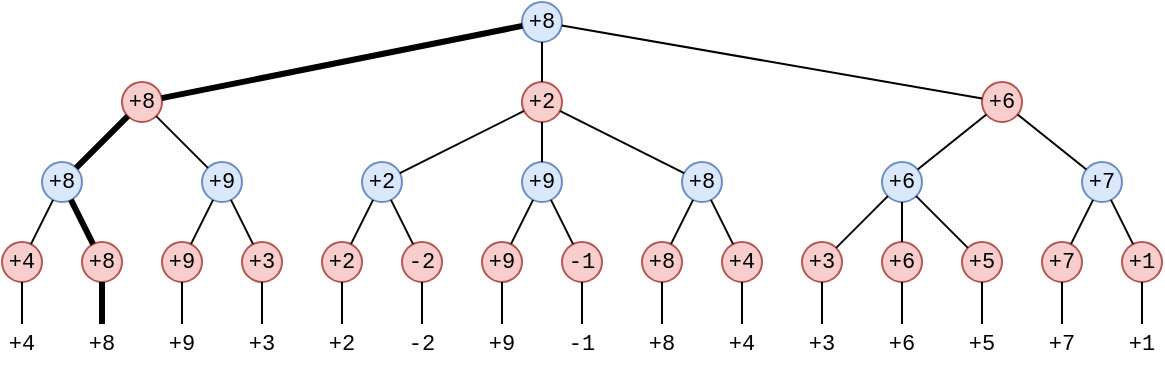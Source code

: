 <mxfile version="24.7.5">
  <diagram name="Page-1" id="nAOH3eZicdSQfYtLonMW">
    <mxGraphModel dx="676" dy="428" grid="1" gridSize="10" guides="1" tooltips="1" connect="1" arrows="1" fold="1" page="1" pageScale="1" pageWidth="600" pageHeight="200" math="0" shadow="0">
      <root>
        <mxCell id="0" />
        <mxCell id="1" parent="0" />
        <mxCell id="9BBqrbZMhpgvefR6SsMU-2" value="+8" style="ellipse;whiteSpace=wrap;html=1;aspect=fixed;fontFamily=Courier New;fontSize=11;fillColor=#dae8fc;strokeColor=#6c8ebf;" parent="1" vertex="1">
          <mxGeometry x="270" y="10" width="20" height="20" as="geometry" />
        </mxCell>
        <mxCell id="9BBqrbZMhpgvefR6SsMU-8" value="+8" style="ellipse;whiteSpace=wrap;html=1;aspect=fixed;fontFamily=Courier New;fontSize=11;fillColor=#f8cecc;strokeColor=#b85450;" parent="1" vertex="1">
          <mxGeometry x="70" y="50" width="20" height="20" as="geometry" />
        </mxCell>
        <mxCell id="9BBqrbZMhpgvefR6SsMU-9" value="+2" style="ellipse;whiteSpace=wrap;html=1;aspect=fixed;fontFamily=Courier New;fontSize=11;fillColor=#f8cecc;strokeColor=#b85450;" parent="1" vertex="1">
          <mxGeometry x="270" y="50" width="20" height="20" as="geometry" />
        </mxCell>
        <mxCell id="9BBqrbZMhpgvefR6SsMU-10" value="+6" style="ellipse;whiteSpace=wrap;html=1;aspect=fixed;fontFamily=Courier New;fontSize=11;fillColor=#f8cecc;strokeColor=#b85450;" parent="1" vertex="1">
          <mxGeometry x="500" y="50" width="20" height="20" as="geometry" />
        </mxCell>
        <mxCell id="9BBqrbZMhpgvefR6SsMU-13" value="" style="endArrow=none;html=1;rounded=0;fontFamily=Courier New;fontSize=11;strokeWidth=3;" parent="1" source="9BBqrbZMhpgvefR6SsMU-8" target="9BBqrbZMhpgvefR6SsMU-2" edge="1">
          <mxGeometry width="50" height="50" relative="1" as="geometry">
            <mxPoint x="440" y="180" as="sourcePoint" />
            <mxPoint x="490" y="130" as="targetPoint" />
          </mxGeometry>
        </mxCell>
        <mxCell id="9BBqrbZMhpgvefR6SsMU-14" value="" style="endArrow=none;html=1;rounded=0;fontFamily=Courier New;fontSize=11;" parent="1" source="9BBqrbZMhpgvefR6SsMU-9" target="9BBqrbZMhpgvefR6SsMU-2" edge="1">
          <mxGeometry width="50" height="50" relative="1" as="geometry">
            <mxPoint x="179" y="76" as="sourcePoint" />
            <mxPoint x="301" y="24" as="targetPoint" />
          </mxGeometry>
        </mxCell>
        <mxCell id="9BBqrbZMhpgvefR6SsMU-15" value="" style="endArrow=none;html=1;rounded=0;fontFamily=Courier New;fontSize=11;" parent="1" source="9BBqrbZMhpgvefR6SsMU-10" target="9BBqrbZMhpgvefR6SsMU-2" edge="1">
          <mxGeometry width="50" height="50" relative="1" as="geometry">
            <mxPoint x="189" y="86" as="sourcePoint" />
            <mxPoint x="311" y="34" as="targetPoint" />
          </mxGeometry>
        </mxCell>
        <mxCell id="9BBqrbZMhpgvefR6SsMU-16" value="+8" style="ellipse;whiteSpace=wrap;html=1;aspect=fixed;fontFamily=Courier New;fontSize=11;fillColor=#dae8fc;strokeColor=#6c8ebf;" parent="1" vertex="1">
          <mxGeometry x="30" y="90" width="20" height="20" as="geometry" />
        </mxCell>
        <mxCell id="9BBqrbZMhpgvefR6SsMU-17" value="+2" style="ellipse;whiteSpace=wrap;html=1;aspect=fixed;fontFamily=Courier New;fontSize=11;fillColor=#dae8fc;strokeColor=#6c8ebf;" parent="1" vertex="1">
          <mxGeometry x="190" y="90" width="20" height="20" as="geometry" />
        </mxCell>
        <mxCell id="9BBqrbZMhpgvefR6SsMU-18" value="+8" style="ellipse;whiteSpace=wrap;html=1;aspect=fixed;fontFamily=Courier New;fontSize=11;fillColor=#dae8fc;strokeColor=#6c8ebf;" parent="1" vertex="1">
          <mxGeometry x="350" y="90" width="20" height="20" as="geometry" />
        </mxCell>
        <mxCell id="9BBqrbZMhpgvefR6SsMU-19" value="+9" style="ellipse;whiteSpace=wrap;html=1;aspect=fixed;fontFamily=Courier New;fontSize=11;fillColor=#dae8fc;strokeColor=#6c8ebf;" parent="1" vertex="1">
          <mxGeometry x="110" y="90" width="20" height="20" as="geometry" />
        </mxCell>
        <mxCell id="9BBqrbZMhpgvefR6SsMU-20" value="+9" style="ellipse;whiteSpace=wrap;html=1;aspect=fixed;fontFamily=Courier New;fontSize=11;fillColor=#dae8fc;strokeColor=#6c8ebf;" parent="1" vertex="1">
          <mxGeometry x="270" y="90" width="20" height="20" as="geometry" />
        </mxCell>
        <mxCell id="9BBqrbZMhpgvefR6SsMU-21" value="+6" style="ellipse;whiteSpace=wrap;html=1;aspect=fixed;fontFamily=Courier New;fontSize=11;fillColor=#dae8fc;strokeColor=#6c8ebf;" parent="1" vertex="1">
          <mxGeometry x="450" y="90" width="20" height="20" as="geometry" />
        </mxCell>
        <mxCell id="9BBqrbZMhpgvefR6SsMU-23" value="+7" style="ellipse;whiteSpace=wrap;html=1;aspect=fixed;fontFamily=Courier New;fontSize=11;fillColor=#dae8fc;strokeColor=#6c8ebf;" parent="1" vertex="1">
          <mxGeometry x="550" y="90" width="20" height="20" as="geometry" />
        </mxCell>
        <mxCell id="9BBqrbZMhpgvefR6SsMU-24" value="" style="endArrow=none;html=1;rounded=0;fontFamily=Courier New;fontSize=11;strokeWidth=3;" parent="1" source="9BBqrbZMhpgvefR6SsMU-16" target="9BBqrbZMhpgvefR6SsMU-8" edge="1">
          <mxGeometry width="50" height="50" relative="1" as="geometry">
            <mxPoint x="170" y="48" as="sourcePoint" />
            <mxPoint x="300" y="22" as="targetPoint" />
          </mxGeometry>
        </mxCell>
        <mxCell id="9BBqrbZMhpgvefR6SsMU-25" value="" style="endArrow=none;html=1;rounded=0;fontFamily=Courier New;fontSize=11;" parent="1" source="9BBqrbZMhpgvefR6SsMU-19" target="9BBqrbZMhpgvefR6SsMU-8" edge="1">
          <mxGeometry width="50" height="50" relative="1" as="geometry">
            <mxPoint x="97" y="113" as="sourcePoint" />
            <mxPoint x="153" y="57" as="targetPoint" />
          </mxGeometry>
        </mxCell>
        <mxCell id="9BBqrbZMhpgvefR6SsMU-26" value="" style="endArrow=none;html=1;rounded=0;fontFamily=Courier New;fontSize=11;" parent="1" source="9BBqrbZMhpgvefR6SsMU-17" target="9BBqrbZMhpgvefR6SsMU-9" edge="1">
          <mxGeometry width="50" height="50" relative="1" as="geometry">
            <mxPoint x="107" y="123" as="sourcePoint" />
            <mxPoint x="163" y="67" as="targetPoint" />
          </mxGeometry>
        </mxCell>
        <mxCell id="9BBqrbZMhpgvefR6SsMU-27" value="" style="endArrow=none;html=1;rounded=0;fontFamily=Courier New;fontSize=11;" parent="1" source="9BBqrbZMhpgvefR6SsMU-20" target="9BBqrbZMhpgvefR6SsMU-9" edge="1">
          <mxGeometry width="50" height="50" relative="1" as="geometry">
            <mxPoint x="117" y="133" as="sourcePoint" />
            <mxPoint x="173" y="77" as="targetPoint" />
          </mxGeometry>
        </mxCell>
        <mxCell id="9BBqrbZMhpgvefR6SsMU-28" value="" style="endArrow=none;html=1;rounded=0;fontFamily=Courier New;fontSize=11;" parent="1" source="9BBqrbZMhpgvefR6SsMU-18" target="9BBqrbZMhpgvefR6SsMU-9" edge="1">
          <mxGeometry width="50" height="50" relative="1" as="geometry">
            <mxPoint x="327" y="110" as="sourcePoint" />
            <mxPoint x="313" y="60" as="targetPoint" />
          </mxGeometry>
        </mxCell>
        <mxCell id="9BBqrbZMhpgvefR6SsMU-29" value="" style="endArrow=none;html=1;rounded=0;fontFamily=Courier New;fontSize=11;" parent="1" source="9BBqrbZMhpgvefR6SsMU-21" target="9BBqrbZMhpgvefR6SsMU-10" edge="1">
          <mxGeometry width="50" height="50" relative="1" as="geometry">
            <mxPoint x="337" y="120" as="sourcePoint" />
            <mxPoint x="323" y="70" as="targetPoint" />
          </mxGeometry>
        </mxCell>
        <mxCell id="9BBqrbZMhpgvefR6SsMU-30" value="" style="endArrow=none;html=1;rounded=0;fontFamily=Courier New;fontSize=11;" parent="1" source="9BBqrbZMhpgvefR6SsMU-23" target="9BBqrbZMhpgvefR6SsMU-10" edge="1">
          <mxGeometry width="50" height="50" relative="1" as="geometry">
            <mxPoint x="477" y="110" as="sourcePoint" />
            <mxPoint x="463" y="60" as="targetPoint" />
          </mxGeometry>
        </mxCell>
        <mxCell id="9BBqrbZMhpgvefR6SsMU-31" value="+4" style="ellipse;whiteSpace=wrap;html=1;aspect=fixed;fontFamily=Courier New;fontSize=11;fillColor=#f8cecc;strokeColor=#b85450;" parent="1" vertex="1">
          <mxGeometry x="10" y="130" width="20" height="20" as="geometry" />
        </mxCell>
        <mxCell id="9BBqrbZMhpgvefR6SsMU-32" value="+8" style="ellipse;whiteSpace=wrap;html=1;aspect=fixed;fontFamily=Courier New;fontSize=11;fillColor=#f8cecc;strokeColor=#b85450;" parent="1" vertex="1">
          <mxGeometry x="50" y="130" width="20" height="20" as="geometry" />
        </mxCell>
        <mxCell id="9BBqrbZMhpgvefR6SsMU-33" value="" style="endArrow=none;html=1;rounded=0;fontFamily=Courier New;fontSize=11;" parent="1" source="9BBqrbZMhpgvefR6SsMU-31" target="9BBqrbZMhpgvefR6SsMU-16" edge="1">
          <mxGeometry width="50" height="50" relative="1" as="geometry">
            <mxPoint x="-13" y="160" as="sourcePoint" />
            <mxPoint x="93" y="87" as="targetPoint" />
          </mxGeometry>
        </mxCell>
        <mxCell id="9BBqrbZMhpgvefR6SsMU-34" value="" style="endArrow=none;html=1;rounded=0;fontFamily=Courier New;fontSize=11;strokeWidth=3;" parent="1" source="9BBqrbZMhpgvefR6SsMU-32" target="9BBqrbZMhpgvefR6SsMU-16" edge="1">
          <mxGeometry width="50" height="50" relative="1" as="geometry">
            <mxPoint x="127" y="150" as="sourcePoint" />
            <mxPoint x="109" y="85" as="targetPoint" />
          </mxGeometry>
        </mxCell>
        <mxCell id="9BBqrbZMhpgvefR6SsMU-35" value="+9" style="ellipse;whiteSpace=wrap;html=1;aspect=fixed;fontFamily=Courier New;fontSize=11;fillColor=#f8cecc;strokeColor=#b85450;" parent="1" vertex="1">
          <mxGeometry x="90" y="130" width="20" height="20" as="geometry" />
        </mxCell>
        <mxCell id="9BBqrbZMhpgvefR6SsMU-36" value="+3" style="ellipse;whiteSpace=wrap;html=1;aspect=fixed;fontFamily=Courier New;fontSize=11;fillColor=#f8cecc;strokeColor=#b85450;" parent="1" vertex="1">
          <mxGeometry x="130" y="130" width="20" height="20" as="geometry" />
        </mxCell>
        <mxCell id="9BBqrbZMhpgvefR6SsMU-37" value="" style="endArrow=none;html=1;rounded=0;fontFamily=Courier New;fontSize=11;" parent="1" source="9BBqrbZMhpgvefR6SsMU-35" target="9BBqrbZMhpgvefR6SsMU-19" edge="1">
          <mxGeometry width="50" height="50" relative="1" as="geometry">
            <mxPoint x="67" y="160" as="sourcePoint" />
            <mxPoint x="173" y="87" as="targetPoint" />
          </mxGeometry>
        </mxCell>
        <mxCell id="9BBqrbZMhpgvefR6SsMU-38" value="" style="endArrow=none;html=1;rounded=0;fontFamily=Courier New;fontSize=11;" parent="1" source="9BBqrbZMhpgvefR6SsMU-36" target="9BBqrbZMhpgvefR6SsMU-19" edge="1">
          <mxGeometry width="50" height="50" relative="1" as="geometry">
            <mxPoint x="207" y="150" as="sourcePoint" />
            <mxPoint x="189" y="85" as="targetPoint" />
          </mxGeometry>
        </mxCell>
        <mxCell id="9BBqrbZMhpgvefR6SsMU-39" value="+2" style="ellipse;whiteSpace=wrap;html=1;aspect=fixed;fontFamily=Courier New;fontSize=11;fillColor=#f8cecc;strokeColor=#b85450;" parent="1" vertex="1">
          <mxGeometry x="170" y="130" width="20" height="20" as="geometry" />
        </mxCell>
        <mxCell id="9BBqrbZMhpgvefR6SsMU-40" value="-2" style="ellipse;whiteSpace=wrap;html=1;aspect=fixed;fontFamily=Courier New;fontSize=11;fillColor=#f8cecc;strokeColor=#b85450;" parent="1" vertex="1">
          <mxGeometry x="210" y="130" width="20" height="20" as="geometry" />
        </mxCell>
        <mxCell id="9BBqrbZMhpgvefR6SsMU-41" value="" style="endArrow=none;html=1;rounded=0;fontFamily=Courier New;fontSize=11;" parent="1" source="9BBqrbZMhpgvefR6SsMU-39" target="9BBqrbZMhpgvefR6SsMU-17" edge="1">
          <mxGeometry width="50" height="50" relative="1" as="geometry">
            <mxPoint x="127" y="160" as="sourcePoint" />
            <mxPoint x="233" y="87" as="targetPoint" />
          </mxGeometry>
        </mxCell>
        <mxCell id="9BBqrbZMhpgvefR6SsMU-42" value="" style="endArrow=none;html=1;rounded=0;fontFamily=Courier New;fontSize=11;" parent="1" source="9BBqrbZMhpgvefR6SsMU-40" target="9BBqrbZMhpgvefR6SsMU-17" edge="1">
          <mxGeometry width="50" height="50" relative="1" as="geometry">
            <mxPoint x="267" y="150" as="sourcePoint" />
            <mxPoint x="249" y="85" as="targetPoint" />
          </mxGeometry>
        </mxCell>
        <mxCell id="9BBqrbZMhpgvefR6SsMU-43" value="+9" style="ellipse;whiteSpace=wrap;html=1;aspect=fixed;fontFamily=Courier New;fontSize=11;fillColor=#f8cecc;strokeColor=#b85450;" parent="1" vertex="1">
          <mxGeometry x="250" y="130" width="20" height="20" as="geometry" />
        </mxCell>
        <mxCell id="9BBqrbZMhpgvefR6SsMU-44" value="-1" style="ellipse;whiteSpace=wrap;html=1;aspect=fixed;fontFamily=Courier New;fontSize=11;fillColor=#f8cecc;strokeColor=#b85450;" parent="1" vertex="1">
          <mxGeometry x="290" y="130" width="20" height="20" as="geometry" />
        </mxCell>
        <mxCell id="9BBqrbZMhpgvefR6SsMU-45" value="" style="endArrow=none;html=1;rounded=0;fontFamily=Courier New;fontSize=11;" parent="1" source="9BBqrbZMhpgvefR6SsMU-43" target="9BBqrbZMhpgvefR6SsMU-20" edge="1">
          <mxGeometry width="50" height="50" relative="1" as="geometry">
            <mxPoint x="187" y="160" as="sourcePoint" />
            <mxPoint x="293" y="87" as="targetPoint" />
          </mxGeometry>
        </mxCell>
        <mxCell id="9BBqrbZMhpgvefR6SsMU-46" value="" style="endArrow=none;html=1;rounded=0;fontFamily=Courier New;fontSize=11;" parent="1" source="9BBqrbZMhpgvefR6SsMU-44" target="9BBqrbZMhpgvefR6SsMU-20" edge="1">
          <mxGeometry width="50" height="50" relative="1" as="geometry">
            <mxPoint x="327" y="150" as="sourcePoint" />
            <mxPoint x="309" y="85" as="targetPoint" />
          </mxGeometry>
        </mxCell>
        <mxCell id="9BBqrbZMhpgvefR6SsMU-47" value="+3" style="ellipse;whiteSpace=wrap;html=1;aspect=fixed;fontFamily=Courier New;fontSize=11;fillColor=#f8cecc;strokeColor=#b85450;" parent="1" vertex="1">
          <mxGeometry x="410" y="130" width="20" height="20" as="geometry" />
        </mxCell>
        <mxCell id="9BBqrbZMhpgvefR6SsMU-48" value="+6" style="ellipse;whiteSpace=wrap;html=1;aspect=fixed;fontFamily=Courier New;fontSize=11;fillColor=#f8cecc;strokeColor=#b85450;" parent="1" vertex="1">
          <mxGeometry x="450" y="130" width="20" height="20" as="geometry" />
        </mxCell>
        <mxCell id="9BBqrbZMhpgvefR6SsMU-49" value="" style="endArrow=none;html=1;rounded=0;fontFamily=Courier New;fontSize=11;" parent="1" source="9BBqrbZMhpgvefR6SsMU-47" target="9BBqrbZMhpgvefR6SsMU-21" edge="1">
          <mxGeometry width="50" height="50" relative="1" as="geometry">
            <mxPoint x="307" y="160" as="sourcePoint" />
            <mxPoint x="413" y="87" as="targetPoint" />
          </mxGeometry>
        </mxCell>
        <mxCell id="9BBqrbZMhpgvefR6SsMU-50" value="" style="endArrow=none;html=1;rounded=0;fontFamily=Courier New;fontSize=11;" parent="1" source="9BBqrbZMhpgvefR6SsMU-48" target="9BBqrbZMhpgvefR6SsMU-21" edge="1">
          <mxGeometry width="50" height="50" relative="1" as="geometry">
            <mxPoint x="447" y="150" as="sourcePoint" />
            <mxPoint x="429" y="85" as="targetPoint" />
          </mxGeometry>
        </mxCell>
        <mxCell id="9BBqrbZMhpgvefR6SsMU-51" value="+7" style="ellipse;whiteSpace=wrap;html=1;aspect=fixed;fontFamily=Courier New;fontSize=11;fillColor=#f8cecc;strokeColor=#b85450;" parent="1" vertex="1">
          <mxGeometry x="530" y="130" width="20" height="20" as="geometry" />
        </mxCell>
        <mxCell id="9BBqrbZMhpgvefR6SsMU-52" value="+1" style="ellipse;whiteSpace=wrap;html=1;aspect=fixed;fontFamily=Courier New;fontSize=11;fillColor=#f8cecc;strokeColor=#b85450;" parent="1" vertex="1">
          <mxGeometry x="570" y="130" width="20" height="20" as="geometry" />
        </mxCell>
        <mxCell id="9BBqrbZMhpgvefR6SsMU-53" value="" style="endArrow=none;html=1;rounded=0;fontFamily=Courier New;fontSize=11;" parent="1" source="9BBqrbZMhpgvefR6SsMU-51" target="9BBqrbZMhpgvefR6SsMU-23" edge="1">
          <mxGeometry width="50" height="50" relative="1" as="geometry">
            <mxPoint x="387" y="160" as="sourcePoint" />
            <mxPoint x="493" y="87" as="targetPoint" />
          </mxGeometry>
        </mxCell>
        <mxCell id="9BBqrbZMhpgvefR6SsMU-54" value="" style="endArrow=none;html=1;rounded=0;fontFamily=Courier New;fontSize=11;" parent="1" source="9BBqrbZMhpgvefR6SsMU-52" target="9BBqrbZMhpgvefR6SsMU-23" edge="1">
          <mxGeometry width="50" height="50" relative="1" as="geometry">
            <mxPoint x="527" y="150" as="sourcePoint" />
            <mxPoint x="509" y="85" as="targetPoint" />
          </mxGeometry>
        </mxCell>
        <mxCell id="9BBqrbZMhpgvefR6SsMU-55" value="+5" style="ellipse;whiteSpace=wrap;html=1;aspect=fixed;fontFamily=Courier New;fontSize=11;fillColor=#f8cecc;strokeColor=#b85450;" parent="1" vertex="1">
          <mxGeometry x="490" y="130" width="20" height="20" as="geometry" />
        </mxCell>
        <mxCell id="9BBqrbZMhpgvefR6SsMU-56" value="" style="endArrow=none;html=1;rounded=0;fontFamily=Courier New;fontSize=11;" parent="1" source="9BBqrbZMhpgvefR6SsMU-55" target="9BBqrbZMhpgvefR6SsMU-21" edge="1">
          <mxGeometry width="50" height="50" relative="1" as="geometry">
            <mxPoint x="467" y="150" as="sourcePoint" />
            <mxPoint x="449" y="85" as="targetPoint" />
          </mxGeometry>
        </mxCell>
        <mxCell id="9BBqrbZMhpgvefR6SsMU-57" value="+8" style="ellipse;whiteSpace=wrap;html=1;aspect=fixed;fontFamily=Courier New;fontSize=11;fillColor=#f8cecc;strokeColor=#b85450;" parent="1" vertex="1">
          <mxGeometry x="330" y="130" width="20" height="20" as="geometry" />
        </mxCell>
        <mxCell id="9BBqrbZMhpgvefR6SsMU-58" value="+4" style="ellipse;whiteSpace=wrap;html=1;aspect=fixed;fontFamily=Courier New;fontSize=11;fillColor=#f8cecc;strokeColor=#b85450;" parent="1" vertex="1">
          <mxGeometry x="370" y="130" width="20" height="20" as="geometry" />
        </mxCell>
        <mxCell id="9BBqrbZMhpgvefR6SsMU-59" value="" style="endArrow=none;html=1;rounded=0;fontFamily=Courier New;fontSize=11;" parent="1" source="9BBqrbZMhpgvefR6SsMU-57" target="9BBqrbZMhpgvefR6SsMU-18" edge="1">
          <mxGeometry width="50" height="50" relative="1" as="geometry">
            <mxPoint x="242" y="161" as="sourcePoint" />
            <mxPoint x="351" y="80" as="targetPoint" />
          </mxGeometry>
        </mxCell>
        <mxCell id="9BBqrbZMhpgvefR6SsMU-60" value="" style="endArrow=none;html=1;rounded=0;fontFamily=Courier New;fontSize=11;" parent="1" source="9BBqrbZMhpgvefR6SsMU-58" target="9BBqrbZMhpgvefR6SsMU-18" edge="1">
          <mxGeometry width="50" height="50" relative="1" as="geometry">
            <mxPoint x="382" y="151" as="sourcePoint" />
            <mxPoint x="357" y="81" as="targetPoint" />
          </mxGeometry>
        </mxCell>
        <mxCell id="Qq3qGLP8-f37mIoQ0mAc-1" value="+4" style="ellipse;whiteSpace=wrap;html=1;aspect=fixed;fontFamily=Courier New;fontSize=11;strokeColor=#FFFFFF;" vertex="1" parent="1">
          <mxGeometry x="10" y="171" width="20" height="20" as="geometry" />
        </mxCell>
        <mxCell id="Qq3qGLP8-f37mIoQ0mAc-2" value="" style="endArrow=none;html=1;rounded=0;fontFamily=Courier New;fontSize=11;" edge="1" parent="1" source="Qq3qGLP8-f37mIoQ0mAc-1" target="9BBqrbZMhpgvefR6SsMU-31">
          <mxGeometry width="50" height="50" relative="1" as="geometry">
            <mxPoint x="-13" y="201" as="sourcePoint" />
            <mxPoint x="36" y="150" as="targetPoint" />
          </mxGeometry>
        </mxCell>
        <mxCell id="Qq3qGLP8-f37mIoQ0mAc-3" value="+8" style="ellipse;whiteSpace=wrap;html=1;aspect=fixed;fontFamily=Courier New;fontSize=11;strokeColor=#FFFFFF;" vertex="1" parent="1">
          <mxGeometry x="50" y="171" width="20" height="20" as="geometry" />
        </mxCell>
        <mxCell id="Qq3qGLP8-f37mIoQ0mAc-4" value="" style="endArrow=none;html=1;rounded=0;fontFamily=Courier New;fontSize=11;strokeWidth=3;" edge="1" parent="1" source="Qq3qGLP8-f37mIoQ0mAc-3">
          <mxGeometry width="50" height="50" relative="1" as="geometry">
            <mxPoint x="27" y="201" as="sourcePoint" />
            <mxPoint x="60" y="150" as="targetPoint" />
          </mxGeometry>
        </mxCell>
        <mxCell id="Qq3qGLP8-f37mIoQ0mAc-5" value="+9" style="ellipse;whiteSpace=wrap;html=1;aspect=fixed;fontFamily=Courier New;fontSize=11;strokeColor=#FFFFFF;" vertex="1" parent="1">
          <mxGeometry x="90" y="171" width="20" height="20" as="geometry" />
        </mxCell>
        <mxCell id="Qq3qGLP8-f37mIoQ0mAc-6" value="" style="endArrow=none;html=1;rounded=0;fontFamily=Courier New;fontSize=11;" edge="1" parent="1" source="Qq3qGLP8-f37mIoQ0mAc-5">
          <mxGeometry width="50" height="50" relative="1" as="geometry">
            <mxPoint x="67" y="201" as="sourcePoint" />
            <mxPoint x="100" y="150" as="targetPoint" />
          </mxGeometry>
        </mxCell>
        <mxCell id="Qq3qGLP8-f37mIoQ0mAc-9" value="+3" style="ellipse;whiteSpace=wrap;html=1;aspect=fixed;fontFamily=Courier New;fontSize=11;strokeColor=#FFFFFF;" vertex="1" parent="1">
          <mxGeometry x="130" y="171" width="20" height="20" as="geometry" />
        </mxCell>
        <mxCell id="Qq3qGLP8-f37mIoQ0mAc-10" value="" style="endArrow=none;html=1;rounded=0;fontFamily=Courier New;fontSize=11;" edge="1" parent="1" source="Qq3qGLP8-f37mIoQ0mAc-9">
          <mxGeometry width="50" height="50" relative="1" as="geometry">
            <mxPoint x="107" y="201" as="sourcePoint" />
            <mxPoint x="140" y="150" as="targetPoint" />
          </mxGeometry>
        </mxCell>
        <mxCell id="Qq3qGLP8-f37mIoQ0mAc-11" value="+2" style="ellipse;whiteSpace=wrap;html=1;aspect=fixed;fontFamily=Courier New;fontSize=11;strokeColor=#FFFFFF;" vertex="1" parent="1">
          <mxGeometry x="170" y="171" width="20" height="20" as="geometry" />
        </mxCell>
        <mxCell id="Qq3qGLP8-f37mIoQ0mAc-12" value="" style="endArrow=none;html=1;rounded=0;fontFamily=Courier New;fontSize=11;" edge="1" parent="1" source="Qq3qGLP8-f37mIoQ0mAc-11">
          <mxGeometry width="50" height="50" relative="1" as="geometry">
            <mxPoint x="147" y="201" as="sourcePoint" />
            <mxPoint x="180" y="150" as="targetPoint" />
          </mxGeometry>
        </mxCell>
        <mxCell id="Qq3qGLP8-f37mIoQ0mAc-13" value="-2" style="ellipse;whiteSpace=wrap;html=1;aspect=fixed;fontFamily=Courier New;fontSize=11;strokeColor=#FFFFFF;" vertex="1" parent="1">
          <mxGeometry x="210" y="171" width="20" height="20" as="geometry" />
        </mxCell>
        <mxCell id="Qq3qGLP8-f37mIoQ0mAc-14" value="" style="endArrow=none;html=1;rounded=0;fontFamily=Courier New;fontSize=11;" edge="1" parent="1" source="Qq3qGLP8-f37mIoQ0mAc-13">
          <mxGeometry width="50" height="50" relative="1" as="geometry">
            <mxPoint x="187" y="201" as="sourcePoint" />
            <mxPoint x="220" y="150" as="targetPoint" />
          </mxGeometry>
        </mxCell>
        <mxCell id="Qq3qGLP8-f37mIoQ0mAc-15" value="+9" style="ellipse;whiteSpace=wrap;html=1;aspect=fixed;fontFamily=Courier New;fontSize=11;strokeColor=#FFFFFF;" vertex="1" parent="1">
          <mxGeometry x="250" y="171" width="20" height="20" as="geometry" />
        </mxCell>
        <mxCell id="Qq3qGLP8-f37mIoQ0mAc-16" value="" style="endArrow=none;html=1;rounded=0;fontFamily=Courier New;fontSize=11;" edge="1" parent="1" source="Qq3qGLP8-f37mIoQ0mAc-15">
          <mxGeometry width="50" height="50" relative="1" as="geometry">
            <mxPoint x="227" y="201" as="sourcePoint" />
            <mxPoint x="260" y="150" as="targetPoint" />
          </mxGeometry>
        </mxCell>
        <mxCell id="Qq3qGLP8-f37mIoQ0mAc-17" value="-1" style="ellipse;whiteSpace=wrap;html=1;aspect=fixed;fontFamily=Courier New;fontSize=11;strokeColor=#FFFFFF;" vertex="1" parent="1">
          <mxGeometry x="290" y="171" width="20" height="20" as="geometry" />
        </mxCell>
        <mxCell id="Qq3qGLP8-f37mIoQ0mAc-18" value="" style="endArrow=none;html=1;rounded=0;fontFamily=Courier New;fontSize=11;" edge="1" parent="1" source="Qq3qGLP8-f37mIoQ0mAc-17">
          <mxGeometry width="50" height="50" relative="1" as="geometry">
            <mxPoint x="267" y="201" as="sourcePoint" />
            <mxPoint x="300" y="150" as="targetPoint" />
          </mxGeometry>
        </mxCell>
        <mxCell id="Qq3qGLP8-f37mIoQ0mAc-19" value="+8" style="ellipse;whiteSpace=wrap;html=1;aspect=fixed;fontFamily=Courier New;fontSize=11;strokeColor=#FFFFFF;" vertex="1" parent="1">
          <mxGeometry x="330" y="171" width="20" height="20" as="geometry" />
        </mxCell>
        <mxCell id="Qq3qGLP8-f37mIoQ0mAc-20" value="" style="endArrow=none;html=1;rounded=0;fontFamily=Courier New;fontSize=11;" edge="1" parent="1" source="Qq3qGLP8-f37mIoQ0mAc-19">
          <mxGeometry width="50" height="50" relative="1" as="geometry">
            <mxPoint x="307" y="201" as="sourcePoint" />
            <mxPoint x="340" y="150" as="targetPoint" />
          </mxGeometry>
        </mxCell>
        <mxCell id="Qq3qGLP8-f37mIoQ0mAc-21" value="+4" style="ellipse;whiteSpace=wrap;html=1;aspect=fixed;fontFamily=Courier New;fontSize=11;strokeColor=#FFFFFF;" vertex="1" parent="1">
          <mxGeometry x="370" y="171" width="20" height="20" as="geometry" />
        </mxCell>
        <mxCell id="Qq3qGLP8-f37mIoQ0mAc-22" value="" style="endArrow=none;html=1;rounded=0;fontFamily=Courier New;fontSize=11;" edge="1" parent="1" source="Qq3qGLP8-f37mIoQ0mAc-21">
          <mxGeometry width="50" height="50" relative="1" as="geometry">
            <mxPoint x="347" y="201" as="sourcePoint" />
            <mxPoint x="380" y="150" as="targetPoint" />
          </mxGeometry>
        </mxCell>
        <mxCell id="Qq3qGLP8-f37mIoQ0mAc-23" value="+3" style="ellipse;whiteSpace=wrap;html=1;aspect=fixed;fontFamily=Courier New;fontSize=11;strokeColor=#FFFFFF;" vertex="1" parent="1">
          <mxGeometry x="410" y="171" width="20" height="20" as="geometry" />
        </mxCell>
        <mxCell id="Qq3qGLP8-f37mIoQ0mAc-24" value="" style="endArrow=none;html=1;rounded=0;fontFamily=Courier New;fontSize=11;" edge="1" parent="1" source="Qq3qGLP8-f37mIoQ0mAc-23">
          <mxGeometry width="50" height="50" relative="1" as="geometry">
            <mxPoint x="387" y="201" as="sourcePoint" />
            <mxPoint x="420" y="150" as="targetPoint" />
          </mxGeometry>
        </mxCell>
        <mxCell id="Qq3qGLP8-f37mIoQ0mAc-25" value="+6" style="ellipse;whiteSpace=wrap;html=1;aspect=fixed;fontFamily=Courier New;fontSize=11;strokeColor=#FFFFFF;" vertex="1" parent="1">
          <mxGeometry x="450" y="171" width="20" height="20" as="geometry" />
        </mxCell>
        <mxCell id="Qq3qGLP8-f37mIoQ0mAc-26" value="" style="endArrow=none;html=1;rounded=0;fontFamily=Courier New;fontSize=11;" edge="1" parent="1" source="Qq3qGLP8-f37mIoQ0mAc-25">
          <mxGeometry width="50" height="50" relative="1" as="geometry">
            <mxPoint x="427" y="201" as="sourcePoint" />
            <mxPoint x="460" y="150" as="targetPoint" />
          </mxGeometry>
        </mxCell>
        <mxCell id="Qq3qGLP8-f37mIoQ0mAc-29" value="+5" style="ellipse;whiteSpace=wrap;html=1;aspect=fixed;fontFamily=Courier New;fontSize=11;strokeColor=#FFFFFF;" vertex="1" parent="1">
          <mxGeometry x="490" y="171" width="20" height="20" as="geometry" />
        </mxCell>
        <mxCell id="Qq3qGLP8-f37mIoQ0mAc-30" value="" style="endArrow=none;html=1;rounded=0;fontFamily=Courier New;fontSize=11;" edge="1" parent="1" source="Qq3qGLP8-f37mIoQ0mAc-29">
          <mxGeometry width="50" height="50" relative="1" as="geometry">
            <mxPoint x="467" y="201" as="sourcePoint" />
            <mxPoint x="500" y="150" as="targetPoint" />
          </mxGeometry>
        </mxCell>
        <mxCell id="Qq3qGLP8-f37mIoQ0mAc-31" value="+7" style="ellipse;whiteSpace=wrap;html=1;aspect=fixed;fontFamily=Courier New;fontSize=11;strokeColor=#FFFFFF;" vertex="1" parent="1">
          <mxGeometry x="530" y="171" width="20" height="20" as="geometry" />
        </mxCell>
        <mxCell id="Qq3qGLP8-f37mIoQ0mAc-32" value="" style="endArrow=none;html=1;rounded=0;fontFamily=Courier New;fontSize=11;" edge="1" parent="1" source="Qq3qGLP8-f37mIoQ0mAc-31">
          <mxGeometry width="50" height="50" relative="1" as="geometry">
            <mxPoint x="507" y="201" as="sourcePoint" />
            <mxPoint x="540" y="150" as="targetPoint" />
          </mxGeometry>
        </mxCell>
        <mxCell id="Qq3qGLP8-f37mIoQ0mAc-33" value="+1" style="ellipse;whiteSpace=wrap;html=1;aspect=fixed;fontFamily=Courier New;fontSize=11;strokeColor=#FFFFFF;" vertex="1" parent="1">
          <mxGeometry x="570" y="171" width="20" height="20" as="geometry" />
        </mxCell>
        <mxCell id="Qq3qGLP8-f37mIoQ0mAc-34" value="" style="endArrow=none;html=1;rounded=0;fontFamily=Courier New;fontSize=11;" edge="1" parent="1" source="Qq3qGLP8-f37mIoQ0mAc-33">
          <mxGeometry width="50" height="50" relative="1" as="geometry">
            <mxPoint x="547" y="201" as="sourcePoint" />
            <mxPoint x="580" y="150" as="targetPoint" />
          </mxGeometry>
        </mxCell>
      </root>
    </mxGraphModel>
  </diagram>
</mxfile>
